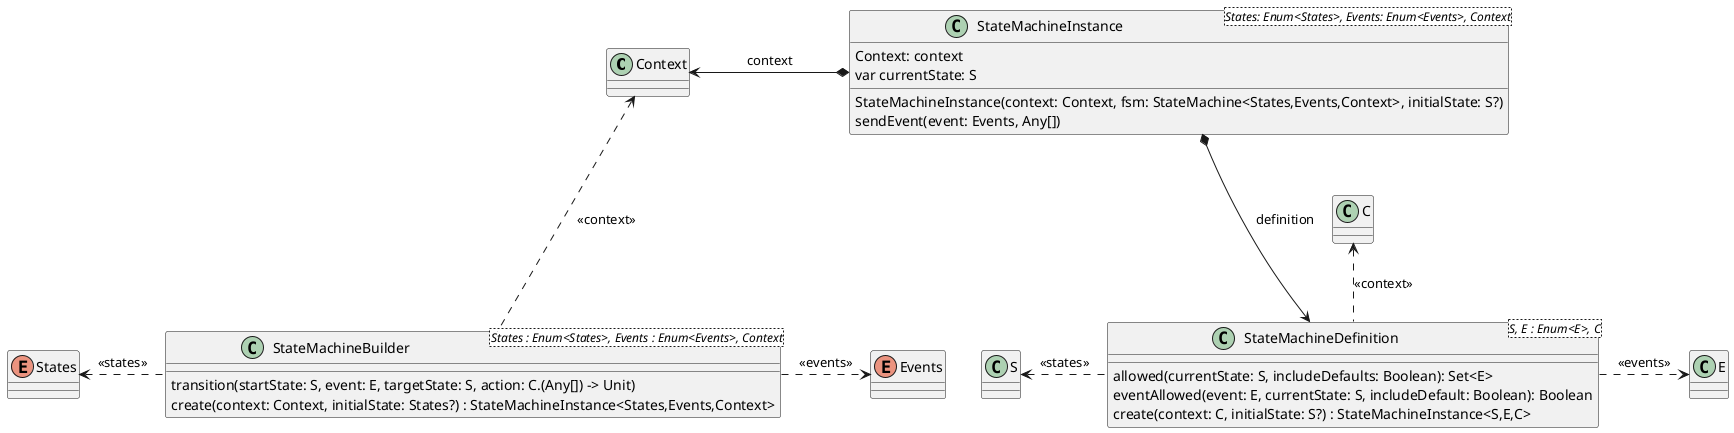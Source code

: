 @startuml

class Context {
}
enum States {
}
enum Events {
}

class StateMachineBuilder<States : Enum<States>, Events : Enum<Events>, Context> {
    transition(startState: S, event: E, targetState: S, action: C.(Any[]) -> Unit)
    create(context: Context, initialState: States?) : StateMachineInstance<States,Events,Context>
}

class StateMachineDefinition<S, E : Enum<E>, C> {
    allowed(currentState: S, includeDefaults: Boolean): Set<E>
    eventAllowed(event: E, currentState: S, includeDefault: Boolean): Boolean
    create(context: C, initialState: S?) : StateMachineInstance<S,E,C>
}

class StateMachineInstance<States: Enum<States>, Events: Enum<Events>, Context> {
    StateMachineInstance(context: Context, fsm: StateMachine<States,Events,Context>, initialState: S?)
    Context: context
    var currentState: S
    sendEvent(event: Events, Any[])
}

StateMachineBuilder ..left..> States : <<states>>
StateMachineBuilder ..right..> Events : <<events>>
StateMachineBuilder ..up.> Context : <<context>>

StateMachineDefinition .left.> S : <<states>>
StateMachineDefinition .right.> E : <<events>>
StateMachineDefinition .up.> C : <<context>>

StateMachineInstance *---> StateMachineDefinition : definition
StateMachineInstance *--left--> Context : context

@enduml
